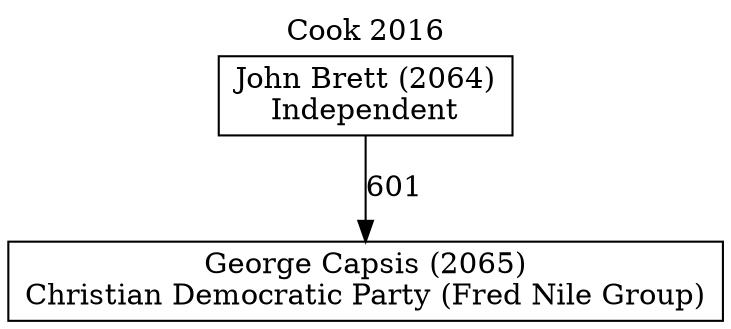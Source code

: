 // House preference flow
digraph "George Capsis (2065)_Cook_2016" {
	graph [label="Cook 2016" labelloc=t mclimit=10]
	node [shape=box]
	"George Capsis (2065)" [label="George Capsis (2065)
Christian Democratic Party (Fred Nile Group)"]
	"John Brett (2064)" [label="John Brett (2064)
Independent"]
	"John Brett (2064)" -> "George Capsis (2065)" [label=601]
}

